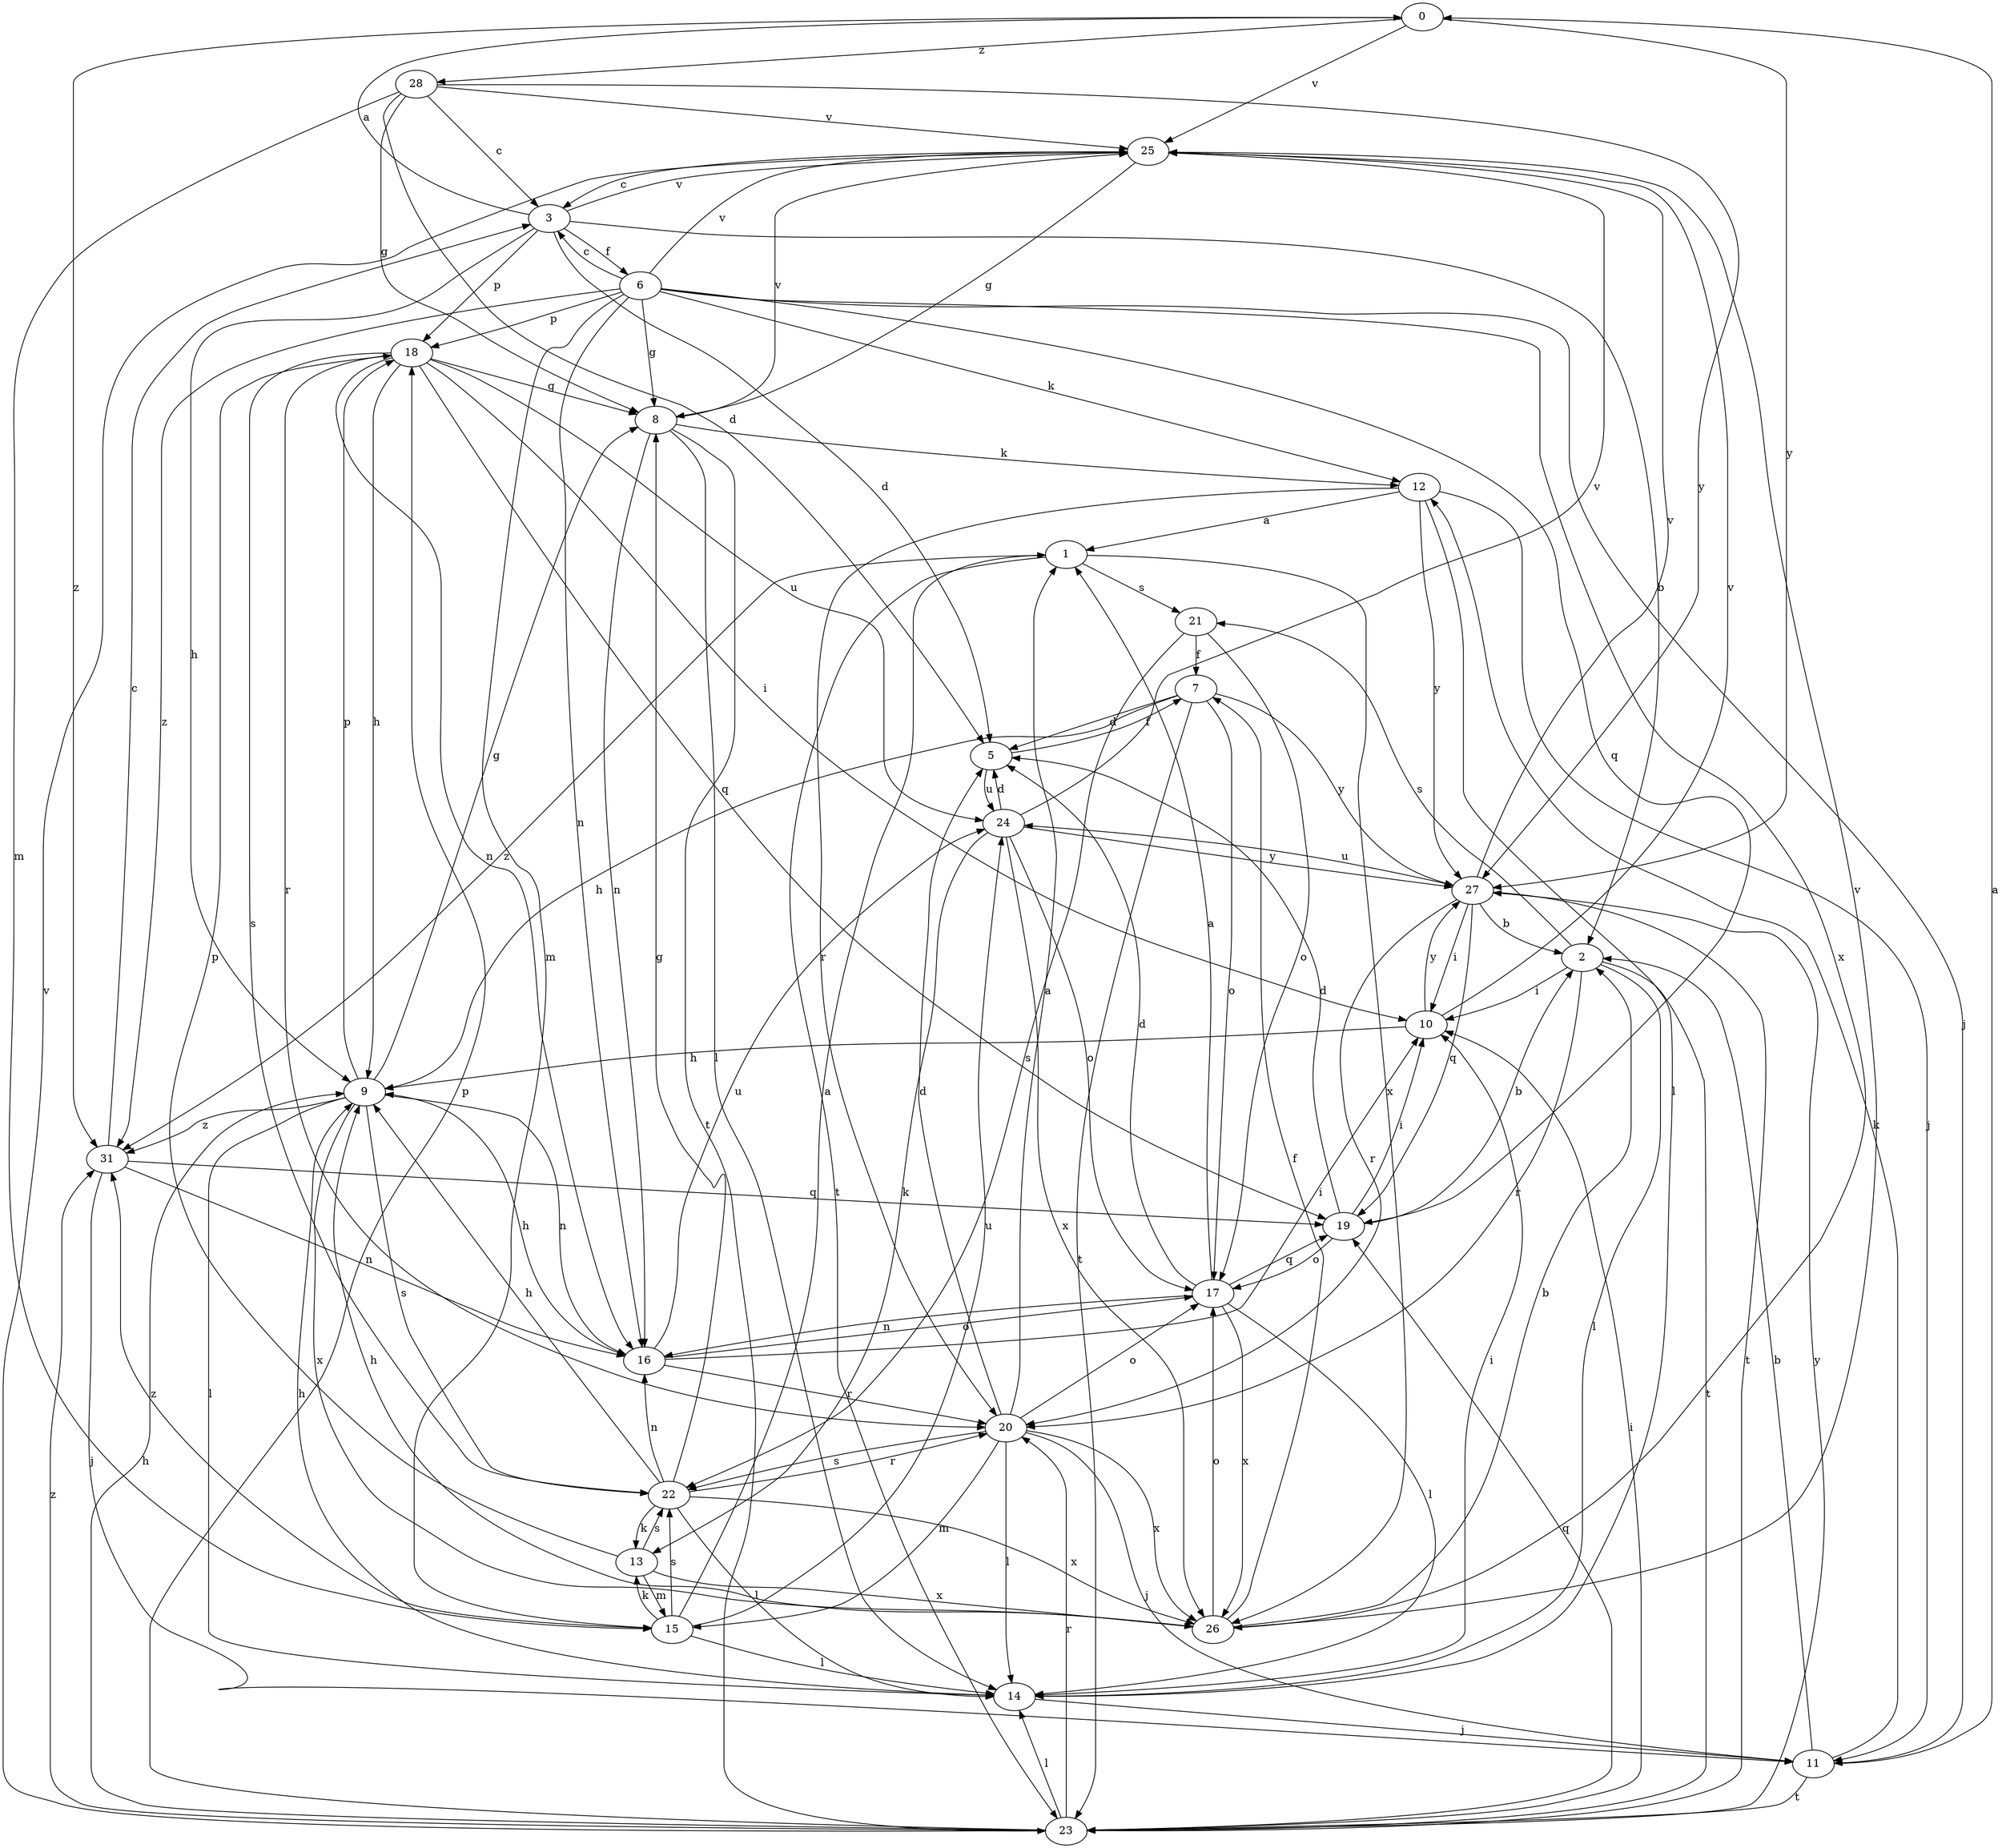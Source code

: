 strict digraph  {
0;
1;
2;
3;
5;
6;
7;
8;
9;
10;
11;
12;
13;
14;
15;
16;
17;
18;
19;
20;
21;
22;
23;
24;
25;
26;
27;
28;
31;
0 -> 25  [label=v];
0 -> 27  [label=y];
0 -> 28  [label=z];
0 -> 31  [label=z];
1 -> 21  [label=s];
1 -> 23  [label=t];
1 -> 26  [label=x];
1 -> 31  [label=z];
2 -> 10  [label=i];
2 -> 14  [label=l];
2 -> 20  [label=r];
2 -> 21  [label=s];
2 -> 23  [label=t];
3 -> 0  [label=a];
3 -> 2  [label=b];
3 -> 5  [label=d];
3 -> 6  [label=f];
3 -> 9  [label=h];
3 -> 18  [label=p];
3 -> 25  [label=v];
5 -> 7  [label=f];
5 -> 24  [label=u];
6 -> 3  [label=c];
6 -> 8  [label=g];
6 -> 11  [label=j];
6 -> 12  [label=k];
6 -> 15  [label=m];
6 -> 16  [label=n];
6 -> 18  [label=p];
6 -> 19  [label=q];
6 -> 25  [label=v];
6 -> 26  [label=x];
6 -> 31  [label=z];
7 -> 5  [label=d];
7 -> 9  [label=h];
7 -> 17  [label=o];
7 -> 23  [label=t];
7 -> 27  [label=y];
8 -> 12  [label=k];
8 -> 14  [label=l];
8 -> 16  [label=n];
8 -> 23  [label=t];
8 -> 25  [label=v];
9 -> 8  [label=g];
9 -> 14  [label=l];
9 -> 16  [label=n];
9 -> 18  [label=p];
9 -> 22  [label=s];
9 -> 26  [label=x];
9 -> 31  [label=z];
10 -> 9  [label=h];
10 -> 25  [label=v];
10 -> 27  [label=y];
11 -> 0  [label=a];
11 -> 2  [label=b];
11 -> 12  [label=k];
11 -> 23  [label=t];
12 -> 1  [label=a];
12 -> 11  [label=j];
12 -> 14  [label=l];
12 -> 20  [label=r];
12 -> 27  [label=y];
13 -> 15  [label=m];
13 -> 18  [label=p];
13 -> 22  [label=s];
13 -> 26  [label=x];
14 -> 9  [label=h];
14 -> 10  [label=i];
14 -> 11  [label=j];
15 -> 1  [label=a];
15 -> 13  [label=k];
15 -> 14  [label=l];
15 -> 22  [label=s];
15 -> 24  [label=u];
15 -> 31  [label=z];
16 -> 9  [label=h];
16 -> 10  [label=i];
16 -> 17  [label=o];
16 -> 20  [label=r];
16 -> 24  [label=u];
17 -> 1  [label=a];
17 -> 5  [label=d];
17 -> 14  [label=l];
17 -> 16  [label=n];
17 -> 19  [label=q];
17 -> 26  [label=x];
18 -> 8  [label=g];
18 -> 9  [label=h];
18 -> 10  [label=i];
18 -> 16  [label=n];
18 -> 19  [label=q];
18 -> 20  [label=r];
18 -> 22  [label=s];
18 -> 24  [label=u];
19 -> 2  [label=b];
19 -> 5  [label=d];
19 -> 10  [label=i];
19 -> 17  [label=o];
20 -> 1  [label=a];
20 -> 5  [label=d];
20 -> 11  [label=j];
20 -> 14  [label=l];
20 -> 15  [label=m];
20 -> 17  [label=o];
20 -> 22  [label=s];
20 -> 26  [label=x];
21 -> 7  [label=f];
21 -> 17  [label=o];
21 -> 22  [label=s];
22 -> 8  [label=g];
22 -> 9  [label=h];
22 -> 13  [label=k];
22 -> 14  [label=l];
22 -> 16  [label=n];
22 -> 20  [label=r];
22 -> 26  [label=x];
23 -> 9  [label=h];
23 -> 10  [label=i];
23 -> 14  [label=l];
23 -> 18  [label=p];
23 -> 19  [label=q];
23 -> 20  [label=r];
23 -> 25  [label=v];
23 -> 27  [label=y];
23 -> 31  [label=z];
24 -> 5  [label=d];
24 -> 13  [label=k];
24 -> 17  [label=o];
24 -> 25  [label=v];
24 -> 26  [label=x];
24 -> 27  [label=y];
25 -> 3  [label=c];
25 -> 8  [label=g];
26 -> 2  [label=b];
26 -> 7  [label=f];
26 -> 9  [label=h];
26 -> 17  [label=o];
26 -> 25  [label=v];
27 -> 2  [label=b];
27 -> 10  [label=i];
27 -> 19  [label=q];
27 -> 20  [label=r];
27 -> 23  [label=t];
27 -> 24  [label=u];
27 -> 25  [label=v];
28 -> 3  [label=c];
28 -> 5  [label=d];
28 -> 8  [label=g];
28 -> 15  [label=m];
28 -> 25  [label=v];
28 -> 27  [label=y];
31 -> 3  [label=c];
31 -> 11  [label=j];
31 -> 16  [label=n];
31 -> 19  [label=q];
}
